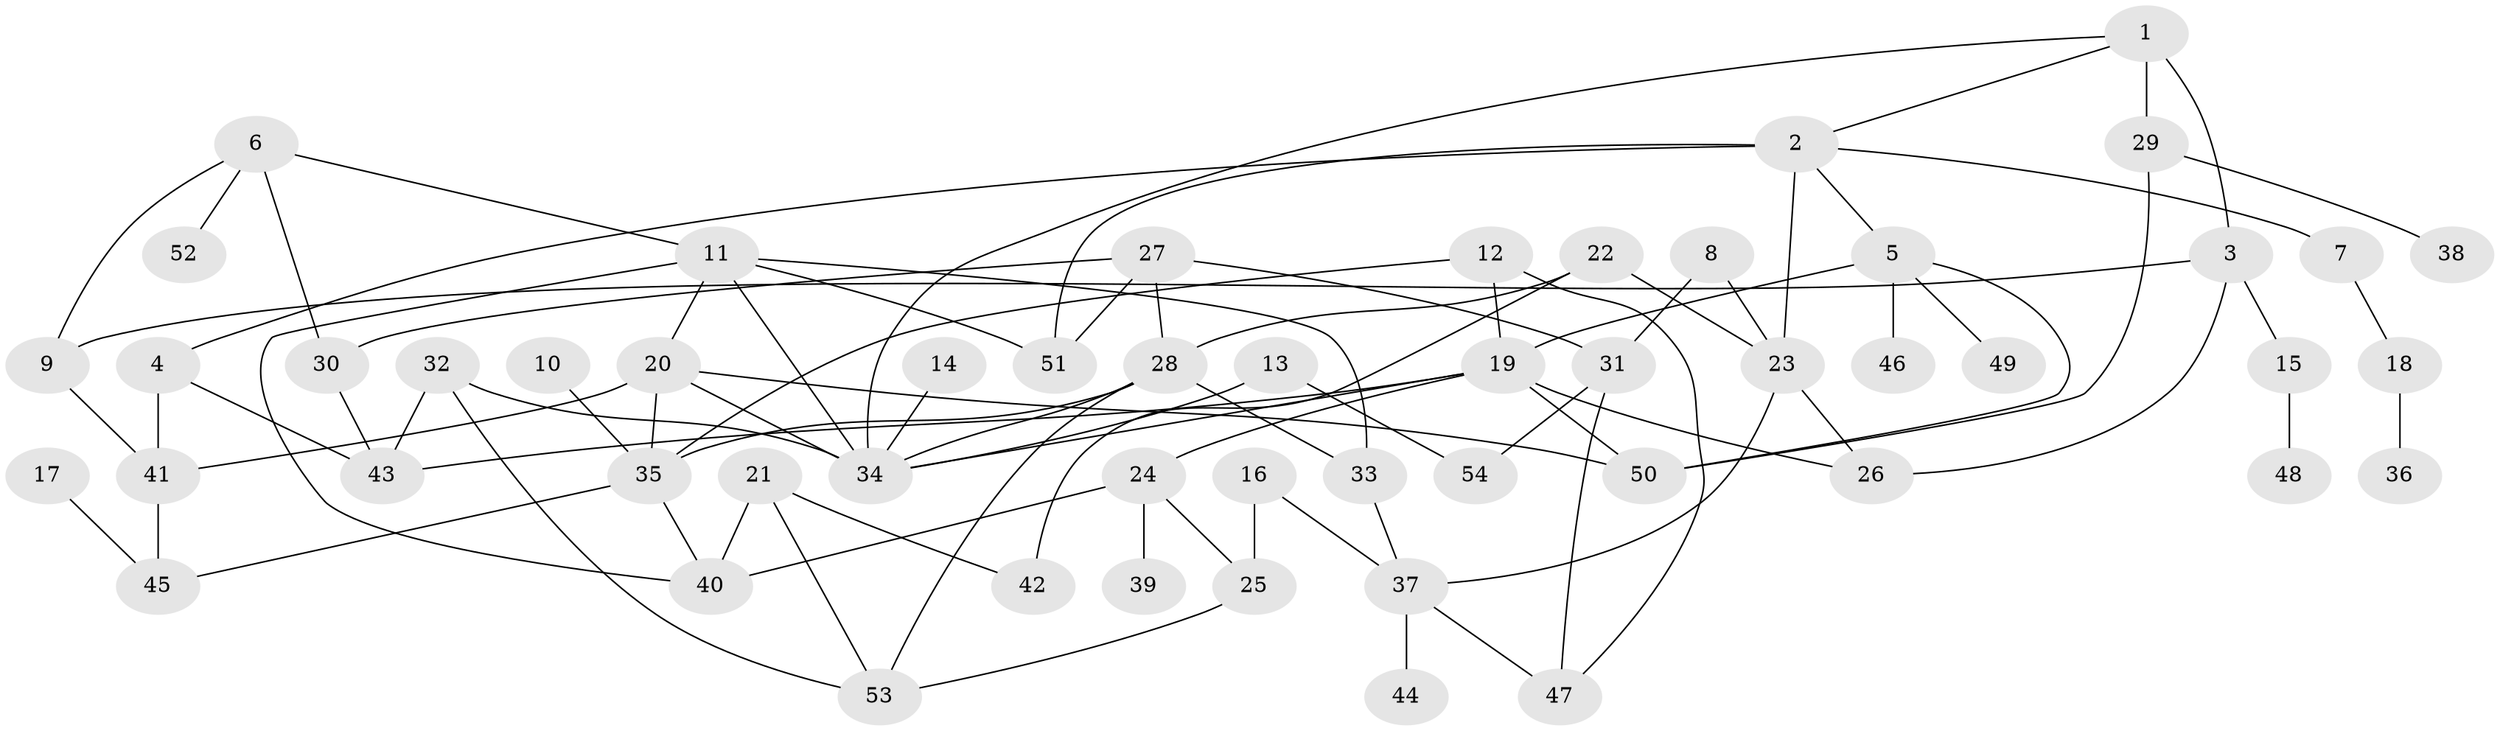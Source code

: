 // original degree distribution, {6: 0.03007518796992481, 5: 0.06766917293233082, 3: 0.21804511278195488, 4: 0.09022556390977443, 2: 0.3007518796992481, 8: 0.007518796992481203, 7: 0.015037593984962405, 1: 0.2706766917293233}
// Generated by graph-tools (version 1.1) at 2025/36/03/04/25 23:36:01]
// undirected, 54 vertices, 86 edges
graph export_dot {
  node [color=gray90,style=filled];
  1;
  2;
  3;
  4;
  5;
  6;
  7;
  8;
  9;
  10;
  11;
  12;
  13;
  14;
  15;
  16;
  17;
  18;
  19;
  20;
  21;
  22;
  23;
  24;
  25;
  26;
  27;
  28;
  29;
  30;
  31;
  32;
  33;
  34;
  35;
  36;
  37;
  38;
  39;
  40;
  41;
  42;
  43;
  44;
  45;
  46;
  47;
  48;
  49;
  50;
  51;
  52;
  53;
  54;
  1 -- 2 [weight=1.0];
  1 -- 3 [weight=1.0];
  1 -- 29 [weight=2.0];
  1 -- 34 [weight=1.0];
  2 -- 4 [weight=1.0];
  2 -- 5 [weight=1.0];
  2 -- 7 [weight=1.0];
  2 -- 23 [weight=2.0];
  2 -- 51 [weight=1.0];
  3 -- 9 [weight=1.0];
  3 -- 15 [weight=1.0];
  3 -- 26 [weight=1.0];
  4 -- 41 [weight=1.0];
  4 -- 43 [weight=1.0];
  5 -- 19 [weight=2.0];
  5 -- 46 [weight=1.0];
  5 -- 49 [weight=2.0];
  5 -- 50 [weight=1.0];
  6 -- 9 [weight=1.0];
  6 -- 11 [weight=1.0];
  6 -- 30 [weight=1.0];
  6 -- 52 [weight=1.0];
  7 -- 18 [weight=1.0];
  8 -- 23 [weight=1.0];
  8 -- 31 [weight=1.0];
  9 -- 41 [weight=1.0];
  10 -- 35 [weight=1.0];
  11 -- 20 [weight=1.0];
  11 -- 33 [weight=1.0];
  11 -- 34 [weight=1.0];
  11 -- 40 [weight=1.0];
  11 -- 51 [weight=1.0];
  12 -- 19 [weight=1.0];
  12 -- 35 [weight=1.0];
  12 -- 47 [weight=1.0];
  13 -- 34 [weight=1.0];
  13 -- 54 [weight=1.0];
  14 -- 34 [weight=1.0];
  15 -- 48 [weight=1.0];
  16 -- 25 [weight=1.0];
  16 -- 37 [weight=1.0];
  17 -- 45 [weight=1.0];
  18 -- 36 [weight=1.0];
  19 -- 24 [weight=1.0];
  19 -- 26 [weight=1.0];
  19 -- 34 [weight=1.0];
  19 -- 43 [weight=1.0];
  19 -- 50 [weight=1.0];
  20 -- 34 [weight=1.0];
  20 -- 35 [weight=1.0];
  20 -- 41 [weight=1.0];
  20 -- 50 [weight=1.0];
  21 -- 40 [weight=1.0];
  21 -- 42 [weight=1.0];
  21 -- 53 [weight=1.0];
  22 -- 23 [weight=2.0];
  22 -- 28 [weight=1.0];
  22 -- 42 [weight=1.0];
  23 -- 26 [weight=1.0];
  23 -- 37 [weight=1.0];
  24 -- 25 [weight=1.0];
  24 -- 39 [weight=2.0];
  24 -- 40 [weight=1.0];
  25 -- 53 [weight=1.0];
  27 -- 28 [weight=1.0];
  27 -- 30 [weight=1.0];
  27 -- 31 [weight=1.0];
  27 -- 51 [weight=1.0];
  28 -- 33 [weight=1.0];
  28 -- 34 [weight=1.0];
  28 -- 35 [weight=1.0];
  28 -- 53 [weight=1.0];
  29 -- 38 [weight=1.0];
  29 -- 50 [weight=1.0];
  30 -- 43 [weight=1.0];
  31 -- 47 [weight=1.0];
  31 -- 54 [weight=1.0];
  32 -- 34 [weight=1.0];
  32 -- 43 [weight=1.0];
  32 -- 53 [weight=1.0];
  33 -- 37 [weight=1.0];
  35 -- 40 [weight=1.0];
  35 -- 45 [weight=1.0];
  37 -- 44 [weight=1.0];
  37 -- 47 [weight=1.0];
  41 -- 45 [weight=1.0];
}
